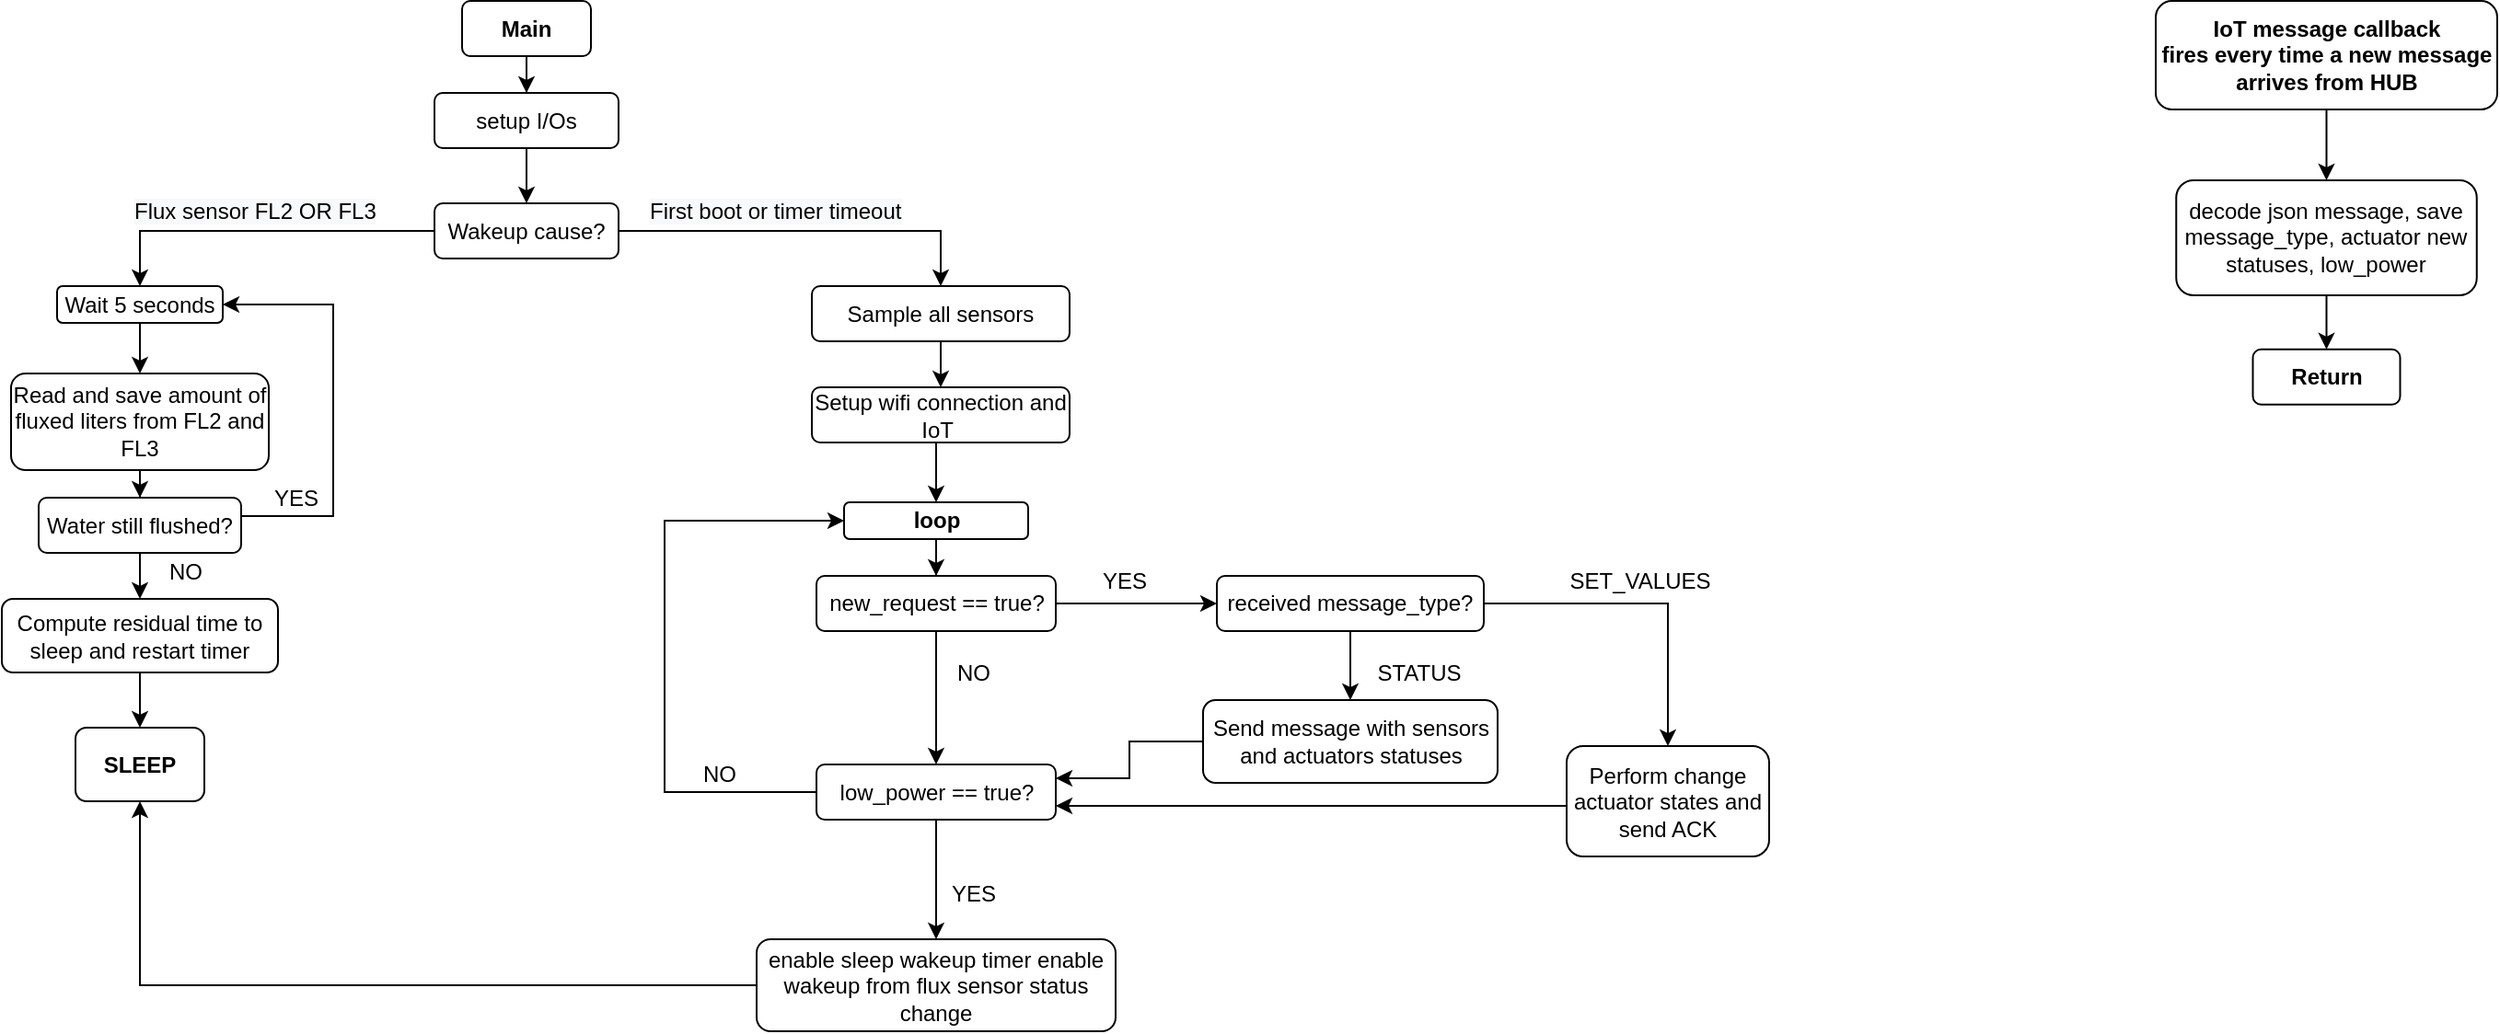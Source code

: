 <mxfile version="16.5.1" type="device"><diagram id="MRBf0sAJihvxxrHgQqPA" name="Page-1"><mxGraphModel dx="1422" dy="865" grid="1" gridSize="10" guides="1" tooltips="1" connect="1" arrows="1" fold="1" page="1" pageScale="1" pageWidth="1654" pageHeight="1169" math="0" shadow="0"><root><mxCell id="0"/><mxCell id="1" parent="0"/><mxCell id="t9jVr8QaV0FZ0OBohZrD-4" style="edgeStyle=orthogonalEdgeStyle;rounded=0;orthogonalLoop=1;jettySize=auto;html=1;entryX=0.5;entryY=0;entryDx=0;entryDy=0;fontSize=12;" parent="1" source="t9jVr8QaV0FZ0OBohZrD-1" target="t9jVr8QaV0FZ0OBohZrD-3" edge="1"><mxGeometry relative="1" as="geometry"/></mxCell><mxCell id="t9jVr8QaV0FZ0OBohZrD-1" value="&lt;b&gt;&lt;font style=&quot;font-size: 12px&quot;&gt;Main&lt;/font&gt;&lt;/b&gt;" style="rounded=1;whiteSpace=wrap;html=1;" parent="1" vertex="1"><mxGeometry x="330" y="57.5" width="70" height="30" as="geometry"/></mxCell><mxCell id="t9jVr8QaV0FZ0OBohZrD-27" style="edgeStyle=orthogonalEdgeStyle;rounded=0;orthogonalLoop=1;jettySize=auto;html=1;fontSize=12;" parent="1" source="t9jVr8QaV0FZ0OBohZrD-2" target="t9jVr8QaV0FZ0OBohZrD-17" edge="1"><mxGeometry relative="1" as="geometry"/></mxCell><mxCell id="t9jVr8QaV0FZ0OBohZrD-40" style="edgeStyle=orthogonalEdgeStyle;rounded=0;orthogonalLoop=1;jettySize=auto;html=1;entryX=0.5;entryY=0;entryDx=0;entryDy=0;fontSize=12;" parent="1" source="t9jVr8QaV0FZ0OBohZrD-2" target="t9jVr8QaV0FZ0OBohZrD-39" edge="1"><mxGeometry relative="1" as="geometry"/></mxCell><mxCell id="t9jVr8QaV0FZ0OBohZrD-2" value="Wakeup cause?" style="rounded=1;whiteSpace=wrap;html=1;fontSize=12;" parent="1" vertex="1"><mxGeometry x="315" y="167.5" width="100" height="30" as="geometry"/></mxCell><mxCell id="t9jVr8QaV0FZ0OBohZrD-5" style="edgeStyle=orthogonalEdgeStyle;rounded=0;orthogonalLoop=1;jettySize=auto;html=1;entryX=0.5;entryY=0;entryDx=0;entryDy=0;fontSize=12;" parent="1" source="t9jVr8QaV0FZ0OBohZrD-3" target="t9jVr8QaV0FZ0OBohZrD-2" edge="1"><mxGeometry relative="1" as="geometry"/></mxCell><mxCell id="t9jVr8QaV0FZ0OBohZrD-3" value="setup I/Os" style="rounded=1;whiteSpace=wrap;html=1;fontSize=12;" parent="1" vertex="1"><mxGeometry x="315" y="107.5" width="100" height="30" as="geometry"/></mxCell><mxCell id="t9jVr8QaV0FZ0OBohZrD-12" value="&lt;span style=&quot;color: rgb(0, 0, 0); font-family: helvetica; font-size: 12px; font-style: normal; font-weight: 400; letter-spacing: normal; text-align: center; text-indent: 0px; text-transform: none; word-spacing: 0px; background-color: rgb(248, 249, 250); display: inline; float: none;&quot;&gt;Flux sensor FL2 OR FL3&lt;/span&gt;" style="text;whiteSpace=wrap;html=1;fontSize=12;" parent="1" vertex="1"><mxGeometry x="150" y="157.5" width="160" height="30" as="geometry"/></mxCell><mxCell id="t9jVr8QaV0FZ0OBohZrD-13" value="&lt;span style=&quot;color: rgb(0 , 0 , 0) ; font-family: &amp;#34;helvetica&amp;#34; ; font-size: 12px ; font-style: normal ; font-weight: 400 ; letter-spacing: normal ; text-align: center ; text-indent: 0px ; text-transform: none ; word-spacing: 0px ; background-color: rgb(248 , 249 , 250) ; display: inline ; float: none&quot;&gt;First boot or timer timeout&lt;/span&gt;" style="text;whiteSpace=wrap;html=1;fontSize=12;" parent="1" vertex="1"><mxGeometry x="430" y="157.5" width="160" height="30" as="geometry"/></mxCell><mxCell id="t9jVr8QaV0FZ0OBohZrD-30" style="edgeStyle=orthogonalEdgeStyle;rounded=0;orthogonalLoop=1;jettySize=auto;html=1;entryX=0.5;entryY=0;entryDx=0;entryDy=0;fontSize=12;" parent="1" source="t9jVr8QaV0FZ0OBohZrD-14" target="t9jVr8QaV0FZ0OBohZrD-20" edge="1"><mxGeometry relative="1" as="geometry"/></mxCell><mxCell id="t9jVr8QaV0FZ0OBohZrD-14" value="Read and save amount of fluxed liters from FL2 and FL3" style="rounded=1;whiteSpace=wrap;html=1;fontSize=12;" parent="1" vertex="1"><mxGeometry x="85" y="260" width="140" height="52.5" as="geometry"/></mxCell><mxCell id="t9jVr8QaV0FZ0OBohZrD-29" style="edgeStyle=orthogonalEdgeStyle;rounded=0;orthogonalLoop=1;jettySize=auto;html=1;entryX=0.5;entryY=0;entryDx=0;entryDy=0;fontSize=12;" parent="1" source="t9jVr8QaV0FZ0OBohZrD-17" target="t9jVr8QaV0FZ0OBohZrD-14" edge="1"><mxGeometry relative="1" as="geometry"/></mxCell><mxCell id="t9jVr8QaV0FZ0OBohZrD-17" value="Wait 5 seconds" style="rounded=1;whiteSpace=wrap;html=1;fontSize=12;" parent="1" vertex="1"><mxGeometry x="110" y="212.5" width="90" height="20" as="geometry"/></mxCell><mxCell id="t9jVr8QaV0FZ0OBohZrD-31" style="edgeStyle=orthogonalEdgeStyle;rounded=0;orthogonalLoop=1;jettySize=auto;html=1;fontSize=12;entryX=1;entryY=0.5;entryDx=0;entryDy=0;" parent="1" source="t9jVr8QaV0FZ0OBohZrD-20" target="t9jVr8QaV0FZ0OBohZrD-17" edge="1"><mxGeometry relative="1" as="geometry"><mxPoint x="270" y="222.5" as="targetPoint"/><Array as="points"><mxPoint x="260" y="337.5"/><mxPoint x="260" y="222.5"/></Array></mxGeometry></mxCell><mxCell id="t9jVr8QaV0FZ0OBohZrD-32" style="edgeStyle=orthogonalEdgeStyle;rounded=0;orthogonalLoop=1;jettySize=auto;html=1;entryX=0.5;entryY=0;entryDx=0;entryDy=0;fontSize=12;" parent="1" source="t9jVr8QaV0FZ0OBohZrD-20" target="t9jVr8QaV0FZ0OBohZrD-24" edge="1"><mxGeometry relative="1" as="geometry"/></mxCell><mxCell id="t9jVr8QaV0FZ0OBohZrD-20" value="Water still flushed?" style="rounded=1;whiteSpace=wrap;html=1;fontSize=12;" parent="1" vertex="1"><mxGeometry x="100" y="327.5" width="110" height="30" as="geometry"/></mxCell><mxCell id="t9jVr8QaV0FZ0OBohZrD-23" value="YES" style="text;html=1;strokeColor=none;fillColor=none;align=center;verticalAlign=middle;whiteSpace=wrap;rounded=0;fontSize=12;" parent="1" vertex="1"><mxGeometry x="210" y="312.5" width="60" height="30" as="geometry"/></mxCell><mxCell id="t9jVr8QaV0FZ0OBohZrD-37" style="edgeStyle=orthogonalEdgeStyle;rounded=0;orthogonalLoop=1;jettySize=auto;html=1;entryX=0.5;entryY=0;entryDx=0;entryDy=0;fontSize=12;" parent="1" source="t9jVr8QaV0FZ0OBohZrD-24" target="t9jVr8QaV0FZ0OBohZrD-34" edge="1"><mxGeometry relative="1" as="geometry"/></mxCell><mxCell id="t9jVr8QaV0FZ0OBohZrD-24" value="Compute residual time to sleep and restart timer" style="rounded=1;whiteSpace=wrap;html=1;fontSize=12;" parent="1" vertex="1"><mxGeometry x="80" y="382.5" width="150" height="40" as="geometry"/></mxCell><mxCell id="t9jVr8QaV0FZ0OBohZrD-26" value="NO" style="text;html=1;strokeColor=none;fillColor=none;align=center;verticalAlign=middle;whiteSpace=wrap;rounded=0;fontSize=12;" parent="1" vertex="1"><mxGeometry x="150" y="352.5" width="60" height="30" as="geometry"/></mxCell><mxCell id="t9jVr8QaV0FZ0OBohZrD-34" value="&lt;b&gt;SLEEP&lt;/b&gt;" style="rounded=1;whiteSpace=wrap;html=1;fontSize=12;" parent="1" vertex="1"><mxGeometry x="120" y="452.5" width="70" height="40" as="geometry"/></mxCell><mxCell id="t9jVr8QaV0FZ0OBohZrD-117" style="edgeStyle=orthogonalEdgeStyle;rounded=0;orthogonalLoop=1;jettySize=auto;html=1;entryX=0.5;entryY=0;entryDx=0;entryDy=0;fontSize=12;" parent="1" source="t9jVr8QaV0FZ0OBohZrD-38" target="t9jVr8QaV0FZ0OBohZrD-68" edge="1"><mxGeometry relative="1" as="geometry"><Array as="points"><mxPoint x="588" y="317.5"/></Array></mxGeometry></mxCell><mxCell id="t9jVr8QaV0FZ0OBohZrD-38" value="Setup wifi connection and IoT&amp;nbsp;" style="rounded=1;whiteSpace=wrap;html=1;fontSize=12;" parent="1" vertex="1"><mxGeometry x="520" y="267.5" width="140" height="30" as="geometry"/></mxCell><mxCell id="t9jVr8QaV0FZ0OBohZrD-41" style="edgeStyle=orthogonalEdgeStyle;rounded=0;orthogonalLoop=1;jettySize=auto;html=1;entryX=0.5;entryY=0;entryDx=0;entryDy=0;fontSize=12;" parent="1" source="t9jVr8QaV0FZ0OBohZrD-39" target="t9jVr8QaV0FZ0OBohZrD-38" edge="1"><mxGeometry relative="1" as="geometry"/></mxCell><mxCell id="t9jVr8QaV0FZ0OBohZrD-39" value="Sample all sensors" style="rounded=1;whiteSpace=wrap;html=1;fontSize=12;" parent="1" vertex="1"><mxGeometry x="520" y="212.5" width="140" height="30" as="geometry"/></mxCell><mxCell id="t9jVr8QaV0FZ0OBohZrD-128" style="edgeStyle=orthogonalEdgeStyle;rounded=0;orthogonalLoop=1;jettySize=auto;html=1;entryX=0.5;entryY=0;entryDx=0;entryDy=0;fontSize=12;" parent="1" source="t9jVr8QaV0FZ0OBohZrD-58" target="t9jVr8QaV0FZ0OBohZrD-72" edge="1"><mxGeometry relative="1" as="geometry"/></mxCell><mxCell id="t9jVr8QaV0FZ0OBohZrD-130" style="edgeStyle=orthogonalEdgeStyle;rounded=0;orthogonalLoop=1;jettySize=auto;html=1;entryX=0;entryY=0.5;entryDx=0;entryDy=0;fontSize=12;" parent="1" source="t9jVr8QaV0FZ0OBohZrD-58" target="t9jVr8QaV0FZ0OBohZrD-61" edge="1"><mxGeometry relative="1" as="geometry"/></mxCell><mxCell id="t9jVr8QaV0FZ0OBohZrD-58" value="new_request == true?" style="rounded=1;whiteSpace=wrap;html=1;" parent="1" vertex="1"><mxGeometry x="522.5" y="370" width="130" height="30" as="geometry"/></mxCell><mxCell id="t9jVr8QaV0FZ0OBohZrD-138" style="edgeStyle=orthogonalEdgeStyle;rounded=0;orthogonalLoop=1;jettySize=auto;html=1;fontSize=12;" parent="1" source="t9jVr8QaV0FZ0OBohZrD-61" edge="1"><mxGeometry relative="1" as="geometry"><mxPoint x="812.5" y="437.5" as="targetPoint"/></mxGeometry></mxCell><mxCell id="t9jVr8QaV0FZ0OBohZrD-141" style="edgeStyle=orthogonalEdgeStyle;rounded=0;orthogonalLoop=1;jettySize=auto;html=1;entryX=0.5;entryY=0;entryDx=0;entryDy=0;fontSize=12;" parent="1" source="t9jVr8QaV0FZ0OBohZrD-61" target="t9jVr8QaV0FZ0OBohZrD-65" edge="1"><mxGeometry relative="1" as="geometry"/></mxCell><mxCell id="t9jVr8QaV0FZ0OBohZrD-61" value="received message_type?" style="rounded=1;whiteSpace=wrap;html=1;" parent="1" vertex="1"><mxGeometry x="740" y="370" width="145" height="30" as="geometry"/></mxCell><mxCell id="t9jVr8QaV0FZ0OBohZrD-139" style="edgeStyle=orthogonalEdgeStyle;rounded=0;orthogonalLoop=1;jettySize=auto;html=1;entryX=1;entryY=0.25;entryDx=0;entryDy=0;fontSize=12;" parent="1" source="t9jVr8QaV0FZ0OBohZrD-63" target="t9jVr8QaV0FZ0OBohZrD-72" edge="1"><mxGeometry relative="1" as="geometry"/></mxCell><mxCell id="t9jVr8QaV0FZ0OBohZrD-63" value="Send message with sensors and actuators statuses" style="rounded=1;whiteSpace=wrap;html=1;" parent="1" vertex="1"><mxGeometry x="732.5" y="437.5" width="160" height="45" as="geometry"/></mxCell><mxCell id="t9jVr8QaV0FZ0OBohZrD-140" style="edgeStyle=orthogonalEdgeStyle;rounded=0;orthogonalLoop=1;jettySize=auto;html=1;entryX=1;entryY=0.75;entryDx=0;entryDy=0;fontSize=12;" parent="1" source="t9jVr8QaV0FZ0OBohZrD-65" target="t9jVr8QaV0FZ0OBohZrD-72" edge="1"><mxGeometry relative="1" as="geometry"><Array as="points"><mxPoint x="870" y="495"/><mxPoint x="870" y="495"/></Array></mxGeometry></mxCell><mxCell id="t9jVr8QaV0FZ0OBohZrD-65" value="Perform change actuator states and send ACK" style="rounded=1;whiteSpace=wrap;html=1;" parent="1" vertex="1"><mxGeometry x="930" y="462.5" width="110" height="60" as="geometry"/></mxCell><mxCell id="t9jVr8QaV0FZ0OBohZrD-66" value="STATUS" style="text;html=1;strokeColor=none;fillColor=none;align=center;verticalAlign=middle;whiteSpace=wrap;rounded=0;" parent="1" vertex="1"><mxGeometry x="820" y="407.5" width="60" height="30" as="geometry"/></mxCell><mxCell id="t9jVr8QaV0FZ0OBohZrD-67" style="edgeStyle=orthogonalEdgeStyle;rounded=0;orthogonalLoop=1;jettySize=auto;html=1;entryX=0.5;entryY=0;entryDx=0;entryDy=0;" parent="1" source="t9jVr8QaV0FZ0OBohZrD-68" target="t9jVr8QaV0FZ0OBohZrD-58" edge="1"><mxGeometry relative="1" as="geometry"/></mxCell><mxCell id="t9jVr8QaV0FZ0OBohZrD-68" value="&lt;b&gt;loop&lt;/b&gt;" style="rounded=1;whiteSpace=wrap;html=1;" parent="1" vertex="1"><mxGeometry x="537.5" y="330" width="100" height="20" as="geometry"/></mxCell><mxCell id="t9jVr8QaV0FZ0OBohZrD-69" value="SET_VALUES" style="text;html=1;strokeColor=none;fillColor=none;align=center;verticalAlign=middle;whiteSpace=wrap;rounded=0;" parent="1" vertex="1"><mxGeometry x="940" y="357.5" width="60" height="30" as="geometry"/></mxCell><mxCell id="t9jVr8QaV0FZ0OBohZrD-71" style="edgeStyle=orthogonalEdgeStyle;rounded=0;orthogonalLoop=1;jettySize=auto;html=1;entryX=0.5;entryY=0;entryDx=0;entryDy=0;" parent="1" source="t9jVr8QaV0FZ0OBohZrD-72" target="t9jVr8QaV0FZ0OBohZrD-118" edge="1"><mxGeometry relative="1" as="geometry"><mxPoint x="587" y="537.5" as="targetPoint"/></mxGeometry></mxCell><mxCell id="t9jVr8QaV0FZ0OBohZrD-120" style="edgeStyle=orthogonalEdgeStyle;rounded=0;orthogonalLoop=1;jettySize=auto;html=1;fontSize=12;entryX=0;entryY=0.5;entryDx=0;entryDy=0;" parent="1" source="t9jVr8QaV0FZ0OBohZrD-72" target="t9jVr8QaV0FZ0OBohZrD-68" edge="1"><mxGeometry relative="1" as="geometry"><mxPoint x="520" y="347.5" as="targetPoint"/><Array as="points"><mxPoint x="440" y="487.5"/><mxPoint x="440" y="340.5"/></Array></mxGeometry></mxCell><mxCell id="t9jVr8QaV0FZ0OBohZrD-72" value="low_power == true?" style="rounded=1;whiteSpace=wrap;html=1;" parent="1" vertex="1"><mxGeometry x="522.5" y="472.5" width="130" height="30" as="geometry"/></mxCell><mxCell id="t9jVr8QaV0FZ0OBohZrD-79" value="YES" style="text;html=1;strokeColor=none;fillColor=none;align=center;verticalAlign=middle;whiteSpace=wrap;rounded=0;" parent="1" vertex="1"><mxGeometry x="660" y="357.5" width="60" height="30" as="geometry"/></mxCell><mxCell id="t9jVr8QaV0FZ0OBohZrD-111" value="NO" style="text;html=1;strokeColor=none;fillColor=none;align=center;verticalAlign=middle;whiteSpace=wrap;rounded=0;" parent="1" vertex="1"><mxGeometry x="577.5" y="407.5" width="60" height="30" as="geometry"/></mxCell><mxCell id="t9jVr8QaV0FZ0OBohZrD-112" value="YES" style="text;html=1;strokeColor=none;fillColor=none;align=center;verticalAlign=middle;whiteSpace=wrap;rounded=0;" parent="1" vertex="1"><mxGeometry x="577.5" y="527.5" width="60" height="30" as="geometry"/></mxCell><mxCell id="t9jVr8QaV0FZ0OBohZrD-119" style="edgeStyle=orthogonalEdgeStyle;rounded=0;orthogonalLoop=1;jettySize=auto;html=1;entryX=0.5;entryY=1;entryDx=0;entryDy=0;fontSize=12;" parent="1" source="t9jVr8QaV0FZ0OBohZrD-118" target="t9jVr8QaV0FZ0OBohZrD-34" edge="1"><mxGeometry relative="1" as="geometry"/></mxCell><mxCell id="t9jVr8QaV0FZ0OBohZrD-118" value="enable sleep wakeup timer enable wakeup from flux sensor status change" style="rounded=1;whiteSpace=wrap;html=1;" parent="1" vertex="1"><mxGeometry x="490" y="567.5" width="195" height="50" as="geometry"/></mxCell><mxCell id="t9jVr8QaV0FZ0OBohZrD-121" value="NO" style="text;html=1;strokeColor=none;fillColor=none;align=center;verticalAlign=middle;whiteSpace=wrap;rounded=0;" parent="1" vertex="1"><mxGeometry x="440" y="462.5" width="60" height="30" as="geometry"/></mxCell><mxCell id="t9jVr8QaV0FZ0OBohZrD-123" style="edgeStyle=orthogonalEdgeStyle;rounded=0;orthogonalLoop=1;jettySize=auto;html=1;entryX=0.5;entryY=0;entryDx=0;entryDy=0;" parent="1" source="t9jVr8QaV0FZ0OBohZrD-124" target="t9jVr8QaV0FZ0OBohZrD-126" edge="1"><mxGeometry relative="1" as="geometry"/></mxCell><mxCell id="t9jVr8QaV0FZ0OBohZrD-124" value="&lt;b&gt;IoT message callback&lt;br&gt;fires every time a new message arrives from HUB&lt;br&gt;&lt;/b&gt;" style="rounded=1;whiteSpace=wrap;html=1;" parent="1" vertex="1"><mxGeometry x="1250" y="57.5" width="185.5" height="59" as="geometry"/></mxCell><mxCell id="t9jVr8QaV0FZ0OBohZrD-125" style="edgeStyle=orthogonalEdgeStyle;rounded=0;orthogonalLoop=1;jettySize=auto;html=1;entryX=0.5;entryY=0;entryDx=0;entryDy=0;" parent="1" source="t9jVr8QaV0FZ0OBohZrD-126" target="t9jVr8QaV0FZ0OBohZrD-127" edge="1"><mxGeometry relative="1" as="geometry"/></mxCell><mxCell id="t9jVr8QaV0FZ0OBohZrD-126" value="decode json message, save&lt;br&gt;message_type, actuator new statuses, low_power" style="rounded=1;whiteSpace=wrap;html=1;" parent="1" vertex="1"><mxGeometry x="1261.13" y="155" width="163.25" height="62.5" as="geometry"/></mxCell><mxCell id="t9jVr8QaV0FZ0OBohZrD-127" value="&lt;b&gt;Return&lt;br&gt;&lt;/b&gt;" style="rounded=1;whiteSpace=wrap;html=1;" parent="1" vertex="1"><mxGeometry x="1302.75" y="246.88" width="80" height="30" as="geometry"/></mxCell></root></mxGraphModel></diagram></mxfile>